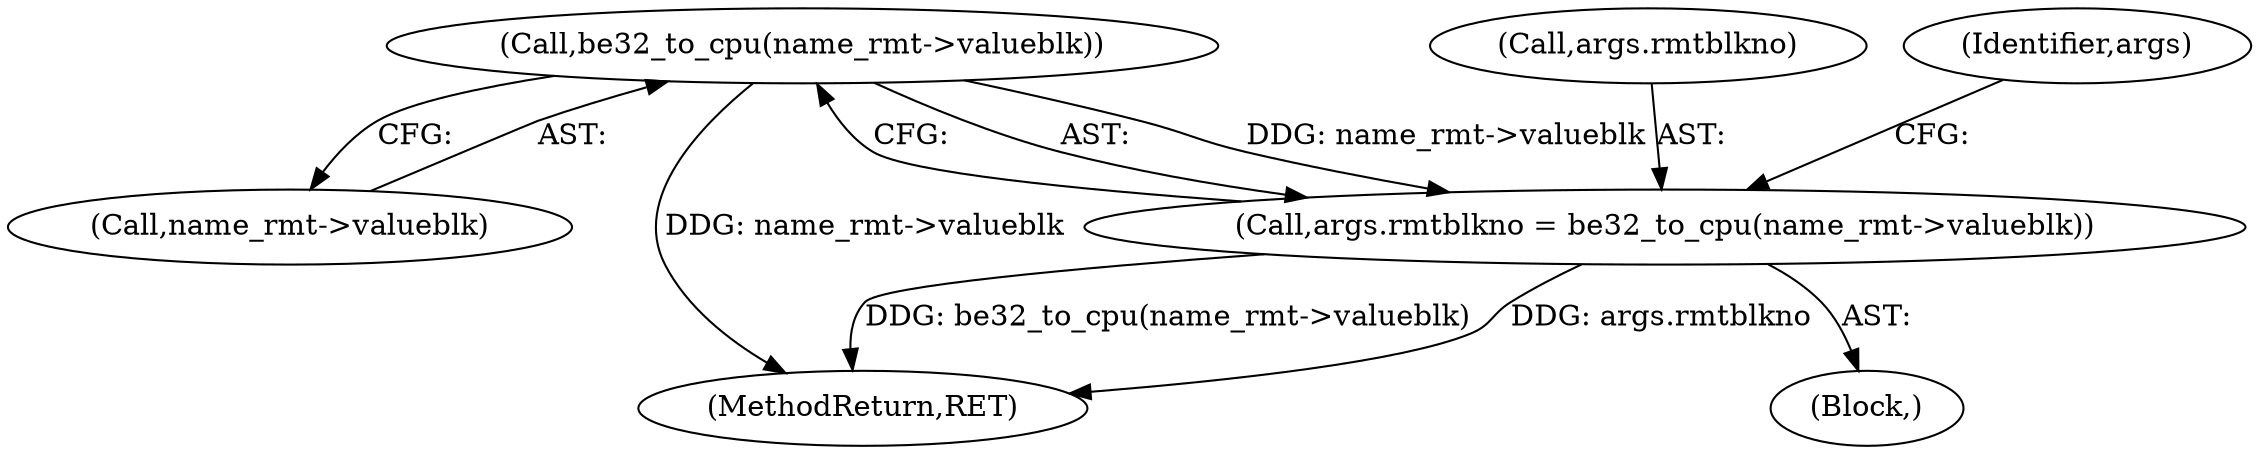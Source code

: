 digraph "0_linux_2e83b79b2d6c78bf1b4aa227938a214dcbddc83f@pointer" {
"1000413" [label="(Call,be32_to_cpu(name_rmt->valueblk))"];
"1000409" [label="(Call,args.rmtblkno = be32_to_cpu(name_rmt->valueblk))"];
"1000357" [label="(Block,)"];
"1000414" [label="(Call,name_rmt->valueblk)"];
"1000410" [label="(Call,args.rmtblkno)"];
"1000409" [label="(Call,args.rmtblkno = be32_to_cpu(name_rmt->valueblk))"];
"1000419" [label="(Identifier,args)"];
"1000413" [label="(Call,be32_to_cpu(name_rmt->valueblk))"];
"1000495" [label="(MethodReturn,RET)"];
"1000413" -> "1000409"  [label="AST: "];
"1000413" -> "1000414"  [label="CFG: "];
"1000414" -> "1000413"  [label="AST: "];
"1000409" -> "1000413"  [label="CFG: "];
"1000413" -> "1000495"  [label="DDG: name_rmt->valueblk"];
"1000413" -> "1000409"  [label="DDG: name_rmt->valueblk"];
"1000409" -> "1000357"  [label="AST: "];
"1000410" -> "1000409"  [label="AST: "];
"1000419" -> "1000409"  [label="CFG: "];
"1000409" -> "1000495"  [label="DDG: be32_to_cpu(name_rmt->valueblk)"];
"1000409" -> "1000495"  [label="DDG: args.rmtblkno"];
}
